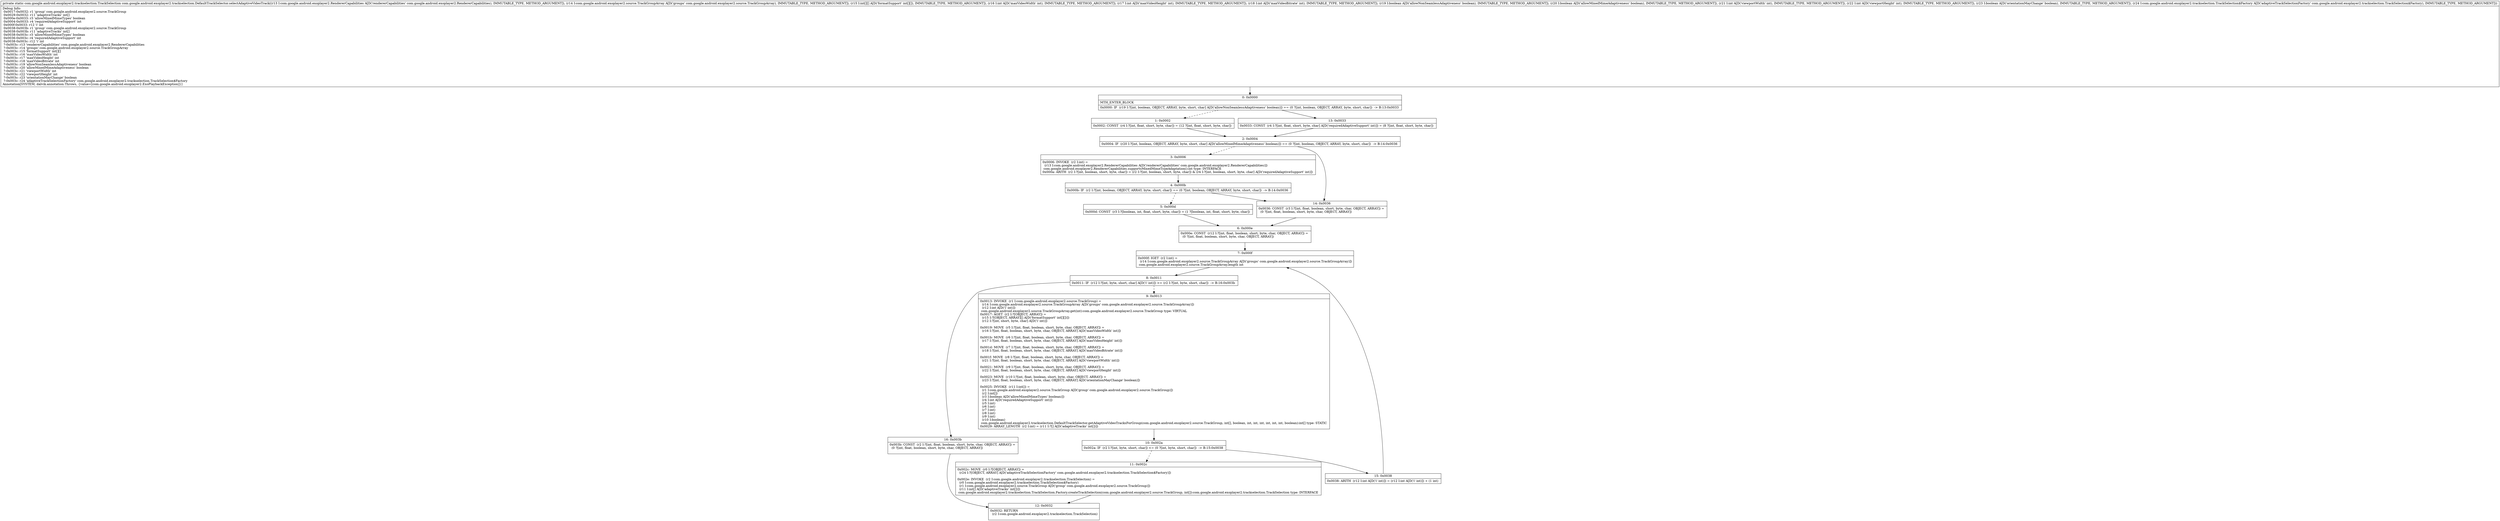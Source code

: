 digraph "CFG forcom.google.android.exoplayer2.trackselection.DefaultTrackSelector.selectAdaptiveVideoTrack(Lcom\/google\/android\/exoplayer2\/RendererCapabilities;Lcom\/google\/android\/exoplayer2\/source\/TrackGroupArray;[[IIIIZZIIZLcom\/google\/android\/exoplayer2\/trackselection\/TrackSelection$Factory;)Lcom\/google\/android\/exoplayer2\/trackselection\/TrackSelection;" {
Node_0 [shape=record,label="{0\:\ 0x0000|MTH_ENTER_BLOCK\l|0x0000: IF  (r19 I:?[int, boolean, OBJECT, ARRAY, byte, short, char] A[D('allowNonSeamlessAdaptiveness' boolean)]) == (0 ?[int, boolean, OBJECT, ARRAY, byte, short, char])  \-\> B:13:0x0033 \l}"];
Node_1 [shape=record,label="{1\:\ 0x0002|0x0002: CONST  (r4 I:?[int, float, short, byte, char]) = (12 ?[int, float, short, byte, char]) \l}"];
Node_2 [shape=record,label="{2\:\ 0x0004|0x0004: IF  (r20 I:?[int, boolean, OBJECT, ARRAY, byte, short, char] A[D('allowMixedMimeAdaptiveness' boolean)]) == (0 ?[int, boolean, OBJECT, ARRAY, byte, short, char])  \-\> B:14:0x0036 \l}"];
Node_3 [shape=record,label="{3\:\ 0x0006|0x0006: INVOKE  (r2 I:int) = \l  (r13 I:com.google.android.exoplayer2.RendererCapabilities A[D('rendererCapabilities' com.google.android.exoplayer2.RendererCapabilities)])\l com.google.android.exoplayer2.RendererCapabilities.supportsMixedMimeTypeAdaptation():int type: INTERFACE \l0x000a: ARITH  (r2 I:?[int, boolean, short, byte, char]) = (r2 I:?[int, boolean, short, byte, char]) & (r4 I:?[int, boolean, short, byte, char] A[D('requiredAdaptiveSupport' int)]) \l}"];
Node_4 [shape=record,label="{4\:\ 0x000b|0x000b: IF  (r2 I:?[int, boolean, OBJECT, ARRAY, byte, short, char]) == (0 ?[int, boolean, OBJECT, ARRAY, byte, short, char])  \-\> B:14:0x0036 \l}"];
Node_5 [shape=record,label="{5\:\ 0x000d|0x000d: CONST  (r3 I:?[boolean, int, float, short, byte, char]) = (1 ?[boolean, int, float, short, byte, char]) \l}"];
Node_6 [shape=record,label="{6\:\ 0x000e|0x000e: CONST  (r12 I:?[int, float, boolean, short, byte, char, OBJECT, ARRAY]) = \l  (0 ?[int, float, boolean, short, byte, char, OBJECT, ARRAY])\l \l}"];
Node_7 [shape=record,label="{7\:\ 0x000f|0x000f: IGET  (r2 I:int) = \l  (r14 I:com.google.android.exoplayer2.source.TrackGroupArray A[D('groups' com.google.android.exoplayer2.source.TrackGroupArray)])\l com.google.android.exoplayer2.source.TrackGroupArray.length int \l}"];
Node_8 [shape=record,label="{8\:\ 0x0011|0x0011: IF  (r12 I:?[int, byte, short, char] A[D('i' int)]) \>= (r2 I:?[int, byte, short, char])  \-\> B:16:0x003b \l}"];
Node_9 [shape=record,label="{9\:\ 0x0013|0x0013: INVOKE  (r1 I:com.google.android.exoplayer2.source.TrackGroup) = \l  (r14 I:com.google.android.exoplayer2.source.TrackGroupArray A[D('groups' com.google.android.exoplayer2.source.TrackGroupArray)])\l  (r12 I:int A[D('i' int)])\l com.google.android.exoplayer2.source.TrackGroupArray.get(int):com.google.android.exoplayer2.source.TrackGroup type: VIRTUAL \l0x0017: AGET  (r2 I:?[OBJECT, ARRAY]) = \l  (r15 I:?[OBJECT, ARRAY][] A[D('formatSupport' int[][])])\l  (r12 I:?[int, short, byte, char] A[D('i' int)])\l \l0x0019: MOVE  (r5 I:?[int, float, boolean, short, byte, char, OBJECT, ARRAY]) = \l  (r16 I:?[int, float, boolean, short, byte, char, OBJECT, ARRAY] A[D('maxVideoWidth' int)])\l \l0x001b: MOVE  (r6 I:?[int, float, boolean, short, byte, char, OBJECT, ARRAY]) = \l  (r17 I:?[int, float, boolean, short, byte, char, OBJECT, ARRAY] A[D('maxVideoHeight' int)])\l \l0x001d: MOVE  (r7 I:?[int, float, boolean, short, byte, char, OBJECT, ARRAY]) = \l  (r18 I:?[int, float, boolean, short, byte, char, OBJECT, ARRAY] A[D('maxVideoBitrate' int)])\l \l0x001f: MOVE  (r8 I:?[int, float, boolean, short, byte, char, OBJECT, ARRAY]) = \l  (r21 I:?[int, float, boolean, short, byte, char, OBJECT, ARRAY] A[D('viewportWidth' int)])\l \l0x0021: MOVE  (r9 I:?[int, float, boolean, short, byte, char, OBJECT, ARRAY]) = \l  (r22 I:?[int, float, boolean, short, byte, char, OBJECT, ARRAY] A[D('viewportHeight' int)])\l \l0x0023: MOVE  (r10 I:?[int, float, boolean, short, byte, char, OBJECT, ARRAY]) = \l  (r23 I:?[int, float, boolean, short, byte, char, OBJECT, ARRAY] A[D('orientationMayChange' boolean)])\l \l0x0025: INVOKE  (r11 I:int[]) = \l  (r1 I:com.google.android.exoplayer2.source.TrackGroup A[D('group' com.google.android.exoplayer2.source.TrackGroup)])\l  (r2 I:int[])\l  (r3 I:boolean A[D('allowMixedMimeTypes' boolean)])\l  (r4 I:int A[D('requiredAdaptiveSupport' int)])\l  (r5 I:int)\l  (r6 I:int)\l  (r7 I:int)\l  (r8 I:int)\l  (r9 I:int)\l  (r10 I:boolean)\l com.google.android.exoplayer2.trackselection.DefaultTrackSelector.getAdaptiveVideoTracksForGroup(com.google.android.exoplayer2.source.TrackGroup, int[], boolean, int, int, int, int, int, int, boolean):int[] type: STATIC \l0x0029: ARRAY_LENGTH  (r2 I:int) = (r11 I:?[] A[D('adaptiveTracks' int[])]) \l}"];
Node_10 [shape=record,label="{10\:\ 0x002a|0x002a: IF  (r2 I:?[int, byte, short, char]) \<= (0 ?[int, byte, short, char])  \-\> B:15:0x0038 \l}"];
Node_11 [shape=record,label="{11\:\ 0x002c|0x002c: MOVE  (r0 I:?[OBJECT, ARRAY]) = \l  (r24 I:?[OBJECT, ARRAY] A[D('adaptiveTrackSelectionFactory' com.google.android.exoplayer2.trackselection.TrackSelection$Factory)])\l \l0x002e: INVOKE  (r2 I:com.google.android.exoplayer2.trackselection.TrackSelection) = \l  (r0 I:com.google.android.exoplayer2.trackselection.TrackSelection$Factory)\l  (r1 I:com.google.android.exoplayer2.source.TrackGroup A[D('group' com.google.android.exoplayer2.source.TrackGroup)])\l  (r11 I:int[] A[D('adaptiveTracks' int[])])\l com.google.android.exoplayer2.trackselection.TrackSelection.Factory.createTrackSelection(com.google.android.exoplayer2.source.TrackGroup, int[]):com.google.android.exoplayer2.trackselection.TrackSelection type: INTERFACE \l}"];
Node_12 [shape=record,label="{12\:\ 0x0032|0x0032: RETURN  \l  (r2 I:com.google.android.exoplayer2.trackselection.TrackSelection)\l \l}"];
Node_13 [shape=record,label="{13\:\ 0x0033|0x0033: CONST  (r4 I:?[int, float, short, byte, char] A[D('requiredAdaptiveSupport' int)]) = (8 ?[int, float, short, byte, char]) \l}"];
Node_14 [shape=record,label="{14\:\ 0x0036|0x0036: CONST  (r3 I:?[int, float, boolean, short, byte, char, OBJECT, ARRAY]) = \l  (0 ?[int, float, boolean, short, byte, char, OBJECT, ARRAY])\l \l}"];
Node_15 [shape=record,label="{15\:\ 0x0038|0x0038: ARITH  (r12 I:int A[D('i' int)]) = (r12 I:int A[D('i' int)]) + (1 int) \l}"];
Node_16 [shape=record,label="{16\:\ 0x003b|0x003b: CONST  (r2 I:?[int, float, boolean, short, byte, char, OBJECT, ARRAY]) = \l  (0 ?[int, float, boolean, short, byte, char, OBJECT, ARRAY])\l \l}"];
MethodNode[shape=record,label="{private static com.google.android.exoplayer2.trackselection.TrackSelection com.google.android.exoplayer2.trackselection.DefaultTrackSelector.selectAdaptiveVideoTrack((r13 I:com.google.android.exoplayer2.RendererCapabilities A[D('rendererCapabilities' com.google.android.exoplayer2.RendererCapabilities), IMMUTABLE_TYPE, METHOD_ARGUMENT]), (r14 I:com.google.android.exoplayer2.source.TrackGroupArray A[D('groups' com.google.android.exoplayer2.source.TrackGroupArray), IMMUTABLE_TYPE, METHOD_ARGUMENT]), (r15 I:int[][] A[D('formatSupport' int[][]), IMMUTABLE_TYPE, METHOD_ARGUMENT]), (r16 I:int A[D('maxVideoWidth' int), IMMUTABLE_TYPE, METHOD_ARGUMENT]), (r17 I:int A[D('maxVideoHeight' int), IMMUTABLE_TYPE, METHOD_ARGUMENT]), (r18 I:int A[D('maxVideoBitrate' int), IMMUTABLE_TYPE, METHOD_ARGUMENT]), (r19 I:boolean A[D('allowNonSeamlessAdaptiveness' boolean), IMMUTABLE_TYPE, METHOD_ARGUMENT]), (r20 I:boolean A[D('allowMixedMimeAdaptiveness' boolean), IMMUTABLE_TYPE, METHOD_ARGUMENT]), (r21 I:int A[D('viewportWidth' int), IMMUTABLE_TYPE, METHOD_ARGUMENT]), (r22 I:int A[D('viewportHeight' int), IMMUTABLE_TYPE, METHOD_ARGUMENT]), (r23 I:boolean A[D('orientationMayChange' boolean), IMMUTABLE_TYPE, METHOD_ARGUMENT]), (r24 I:com.google.android.exoplayer2.trackselection.TrackSelection$Factory A[D('adaptiveTrackSelectionFactory' com.google.android.exoplayer2.trackselection.TrackSelection$Factory), IMMUTABLE_TYPE, METHOD_ARGUMENT]))  | Debug Info:\l  0x0017\-0x0032: r1 'group' com.google.android.exoplayer2.source.TrackGroup\l  0x0029\-0x0032: r11 'adaptiveTracks' int[]\l  0x000e\-0x0033: r3 'allowMixedMimeTypes' boolean\l  0x0004\-0x0033: r4 'requiredAdaptiveSupport' int\l  0x000f\-0x0033: r12 'i' int\l  0x0038\-0x003b: r1 'group' com.google.android.exoplayer2.source.TrackGroup\l  0x0038\-0x003b: r11 'adaptiveTracks' int[]\l  0x0038\-0x003c: r3 'allowMixedMimeTypes' boolean\l  0x0036\-0x003c: r4 'requiredAdaptiveSupport' int\l  0x0038\-0x003c: r12 'i' int\l  ?\-0x003c: r13 'rendererCapabilities' com.google.android.exoplayer2.RendererCapabilities\l  ?\-0x003c: r14 'groups' com.google.android.exoplayer2.source.TrackGroupArray\l  ?\-0x003c: r15 'formatSupport' int[][]\l  ?\-0x003c: r16 'maxVideoWidth' int\l  ?\-0x003c: r17 'maxVideoHeight' int\l  ?\-0x003c: r18 'maxVideoBitrate' int\l  ?\-0x003c: r19 'allowNonSeamlessAdaptiveness' boolean\l  ?\-0x003c: r20 'allowMixedMimeAdaptiveness' boolean\l  ?\-0x003c: r21 'viewportWidth' int\l  ?\-0x003c: r22 'viewportHeight' int\l  ?\-0x003c: r23 'orientationMayChange' boolean\l  ?\-0x003c: r24 'adaptiveTrackSelectionFactory' com.google.android.exoplayer2.trackselection.TrackSelection$Factory\lAnnotation[SYSTEM, dalvik.annotation.Throws, \{value=[com.google.android.exoplayer2.ExoPlaybackException]\}]\l}"];
MethodNode -> Node_0;
Node_0 -> Node_1[style=dashed];
Node_0 -> Node_13;
Node_1 -> Node_2;
Node_2 -> Node_3[style=dashed];
Node_2 -> Node_14;
Node_3 -> Node_4;
Node_4 -> Node_5[style=dashed];
Node_4 -> Node_14;
Node_5 -> Node_6;
Node_6 -> Node_7;
Node_7 -> Node_8;
Node_8 -> Node_9[style=dashed];
Node_8 -> Node_16;
Node_9 -> Node_10;
Node_10 -> Node_11[style=dashed];
Node_10 -> Node_15;
Node_11 -> Node_12;
Node_13 -> Node_2;
Node_14 -> Node_6;
Node_15 -> Node_7;
Node_16 -> Node_12;
}

